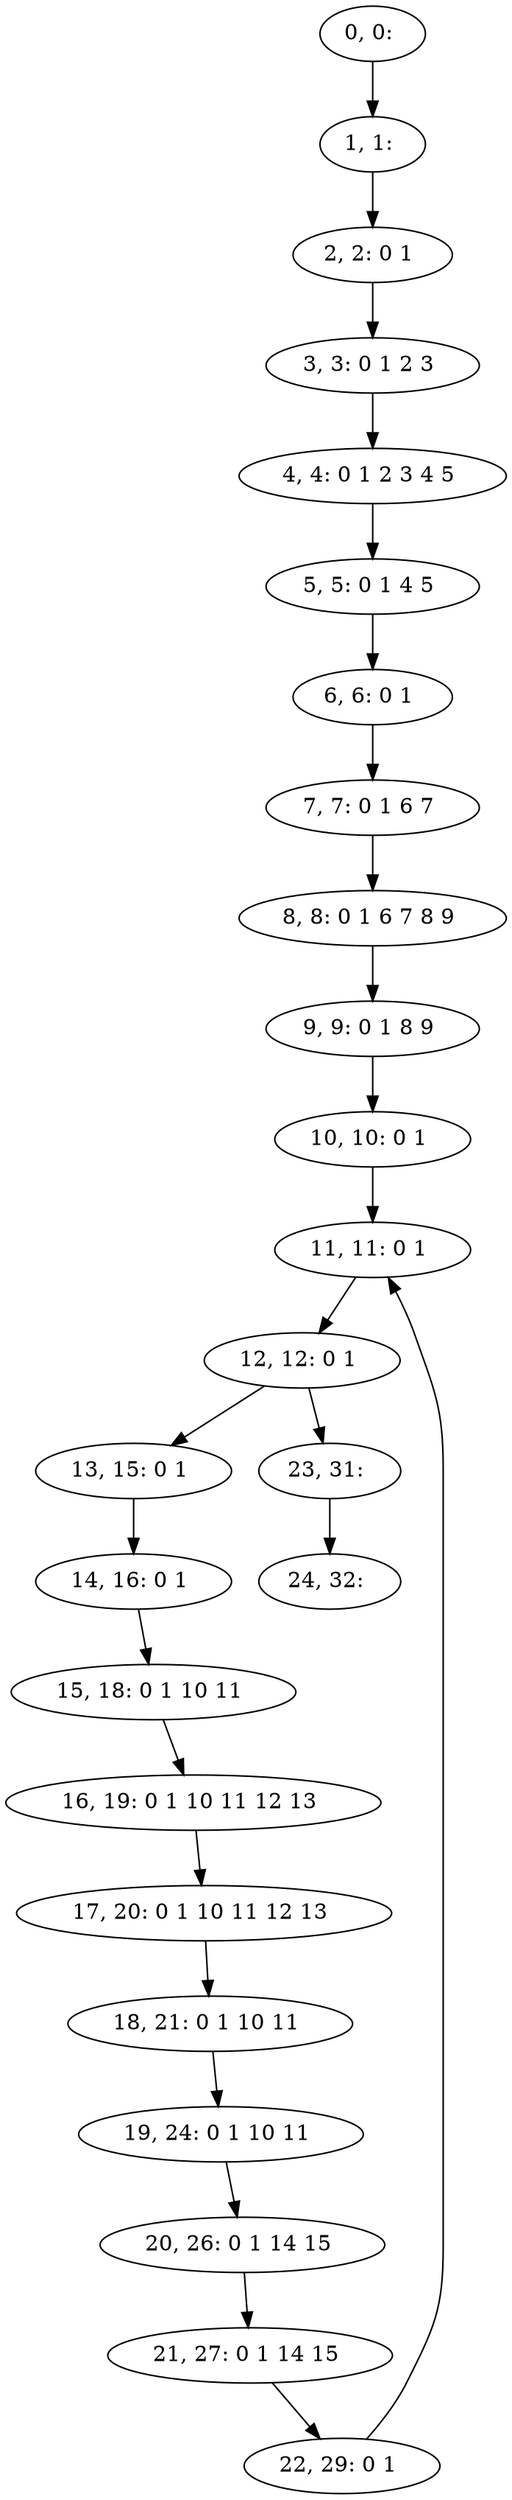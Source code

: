 digraph G {
0[label="0, 0: "];
1[label="1, 1: "];
2[label="2, 2: 0 1 "];
3[label="3, 3: 0 1 2 3 "];
4[label="4, 4: 0 1 2 3 4 5 "];
5[label="5, 5: 0 1 4 5 "];
6[label="6, 6: 0 1 "];
7[label="7, 7: 0 1 6 7 "];
8[label="8, 8: 0 1 6 7 8 9 "];
9[label="9, 9: 0 1 8 9 "];
10[label="10, 10: 0 1 "];
11[label="11, 11: 0 1 "];
12[label="12, 12: 0 1 "];
13[label="13, 15: 0 1 "];
14[label="14, 16: 0 1 "];
15[label="15, 18: 0 1 10 11 "];
16[label="16, 19: 0 1 10 11 12 13 "];
17[label="17, 20: 0 1 10 11 12 13 "];
18[label="18, 21: 0 1 10 11 "];
19[label="19, 24: 0 1 10 11 "];
20[label="20, 26: 0 1 14 15 "];
21[label="21, 27: 0 1 14 15 "];
22[label="22, 29: 0 1 "];
23[label="23, 31: "];
24[label="24, 32: "];
0->1 ;
1->2 ;
2->3 ;
3->4 ;
4->5 ;
5->6 ;
6->7 ;
7->8 ;
8->9 ;
9->10 ;
10->11 ;
11->12 ;
12->13 ;
12->23 ;
13->14 ;
14->15 ;
15->16 ;
16->17 ;
17->18 ;
18->19 ;
19->20 ;
20->21 ;
21->22 ;
22->11 ;
23->24 ;
}

